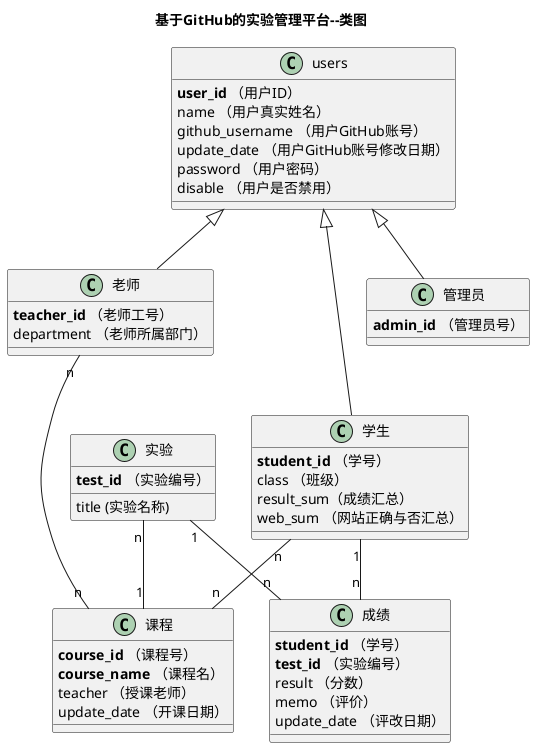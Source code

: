 @startuml
title 基于GitHub的实验管理平台--类图
class users {
    <b>user_id</b> （用户ID）
    name （用户真实姓名）
    github_username （用户GitHub账号）
    update_date （用户GitHub账号修改日期）
    password （用户密码）
    disable （用户是否禁用）
}
class 管理员{
    <b>admin_id</b> （管理员号）
}
class 老师{
    <b>teacher_id</b> （老师工号）
    department （老师所属部门）
}
class 学生{
    <b>student_id</b> （学号）
    class （班级）
    result_sum（成绩汇总）
    web_sum （网站正确与否汇总）
}
users <|-- 管理员
users <|--- 学生
users <|-- 老师
class 成绩 {
    <b>student_id</b> （学号）
    <b>test_id</b> （实验编号）
    result （分数）
    memo （评价）
    update_date （评改日期）
}
class 课程{
    <b>course_id</b> （课程号）
    <b>course_name</b> （课程名）
    teacher （授课老师）
    update_date （开课日期）
}
class 实验 {
    <b>test_id</b> （实验编号）
    title (实验名称)
}
学生 "1" -- "n"  成绩
实验 "1" -- "n"  成绩
实验 "n" -- "1"  课程
学生 "n" -- "n"  课程
老师 "n" - "n"  课程
@enduml

